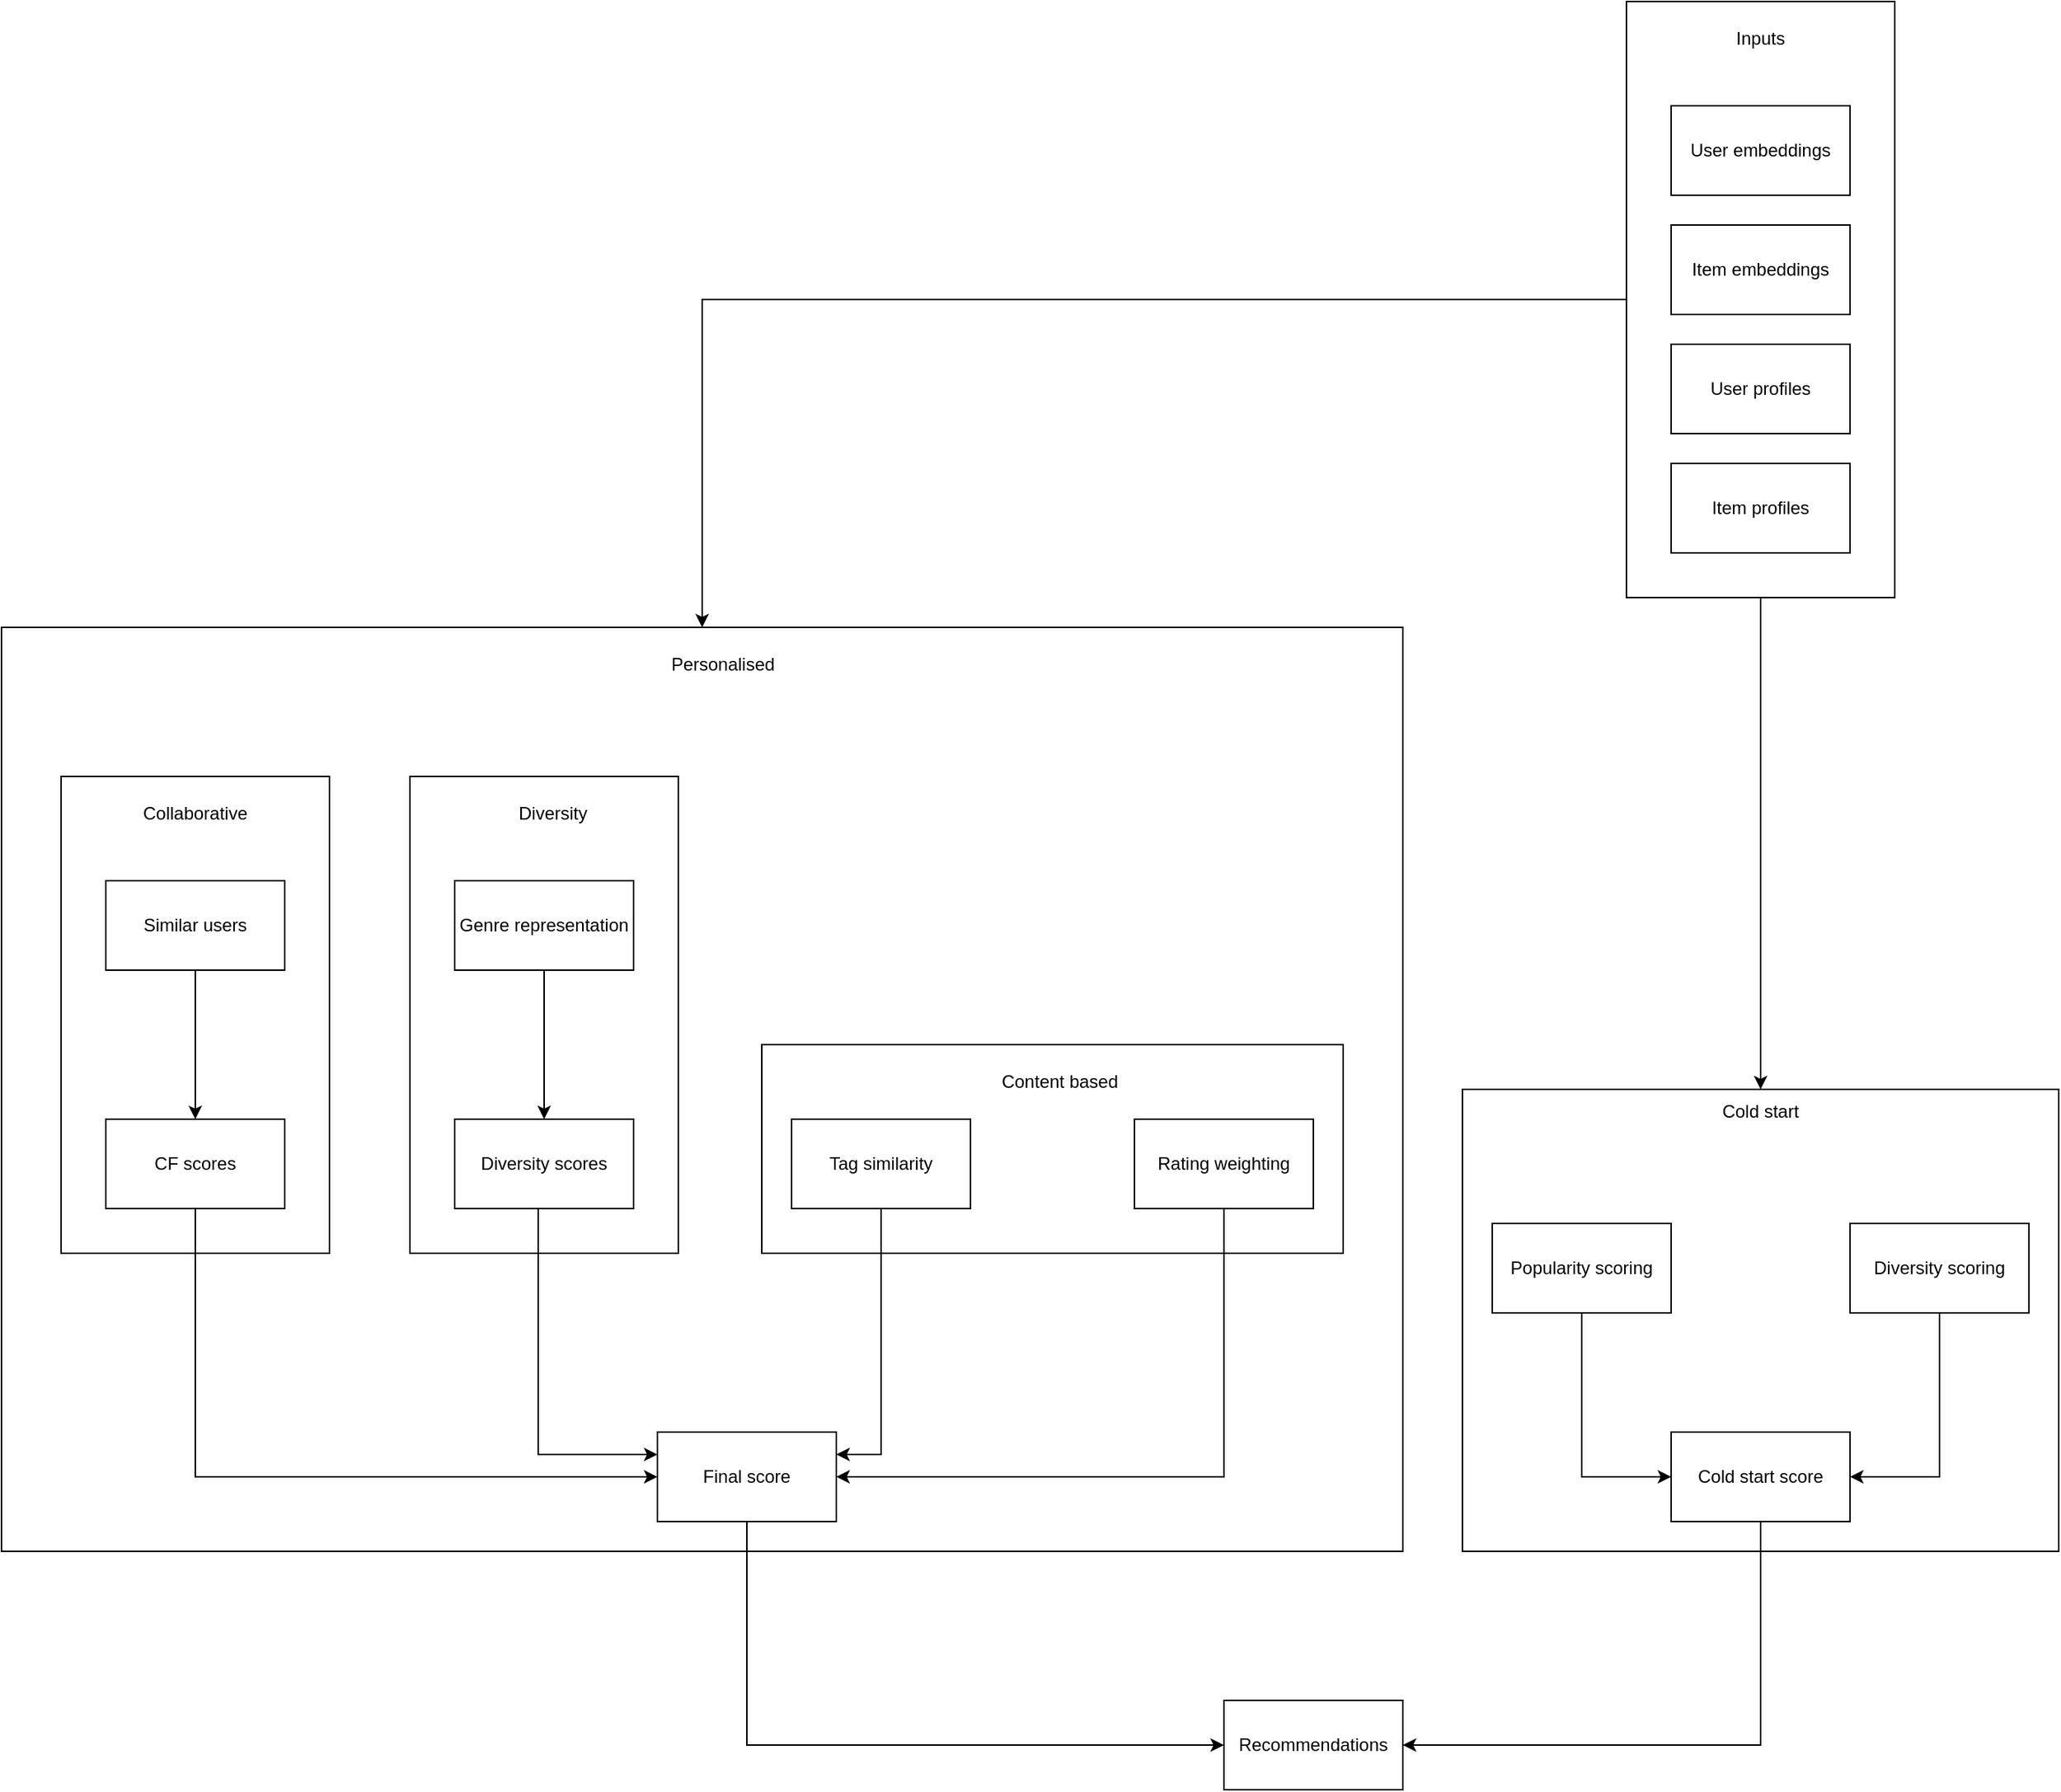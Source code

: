 <mxfile version="23.1.6" type="device">
  <diagram name="Page-1" id="lL6sUfZ18ssif5lyLuVA">
    <mxGraphModel dx="1050" dy="1726" grid="1" gridSize="10" guides="1" tooltips="1" connect="1" arrows="1" fold="1" page="1" pageScale="1" pageWidth="827" pageHeight="1169" math="0" shadow="0">
      <root>
        <mxCell id="0" />
        <mxCell id="1" parent="0" />
        <mxCell id="MWFJ0ZS3vIOTSsvf2V8_-37" style="edgeStyle=orthogonalEdgeStyle;rounded=0;orthogonalLoop=1;jettySize=auto;html=1;entryX=0.5;entryY=0;entryDx=0;entryDy=0;" edge="1" parent="1" source="MWFJ0ZS3vIOTSsvf2V8_-1" target="MWFJ0ZS3vIOTSsvf2V8_-3">
          <mxGeometry relative="1" as="geometry" />
        </mxCell>
        <mxCell id="MWFJ0ZS3vIOTSsvf2V8_-1" value="Similar users" style="rounded=0;whiteSpace=wrap;html=1;" vertex="1" parent="1">
          <mxGeometry x="120" y="170" width="120" height="60" as="geometry" />
        </mxCell>
        <mxCell id="MWFJ0ZS3vIOTSsvf2V8_-38" style="edgeStyle=orthogonalEdgeStyle;rounded=0;orthogonalLoop=1;jettySize=auto;html=1;entryX=0.5;entryY=0;entryDx=0;entryDy=0;" edge="1" parent="1" source="MWFJ0ZS3vIOTSsvf2V8_-2" target="MWFJ0ZS3vIOTSsvf2V8_-4">
          <mxGeometry relative="1" as="geometry" />
        </mxCell>
        <mxCell id="MWFJ0ZS3vIOTSsvf2V8_-2" value="Genre representation" style="rounded=0;whiteSpace=wrap;html=1;" vertex="1" parent="1">
          <mxGeometry x="354" y="170" width="120" height="60" as="geometry" />
        </mxCell>
        <mxCell id="MWFJ0ZS3vIOTSsvf2V8_-36" style="edgeStyle=orthogonalEdgeStyle;rounded=0;orthogonalLoop=1;jettySize=auto;html=1;entryX=0;entryY=0.5;entryDx=0;entryDy=0;" edge="1" parent="1" source="MWFJ0ZS3vIOTSsvf2V8_-3" target="MWFJ0ZS3vIOTSsvf2V8_-7">
          <mxGeometry relative="1" as="geometry">
            <Array as="points">
              <mxPoint x="180" y="570" />
            </Array>
          </mxGeometry>
        </mxCell>
        <mxCell id="MWFJ0ZS3vIOTSsvf2V8_-3" value="CF scores" style="rounded=0;whiteSpace=wrap;html=1;" vertex="1" parent="1">
          <mxGeometry x="120" y="330" width="120" height="60" as="geometry" />
        </mxCell>
        <mxCell id="MWFJ0ZS3vIOTSsvf2V8_-35" style="edgeStyle=orthogonalEdgeStyle;rounded=0;orthogonalLoop=1;jettySize=auto;html=1;entryX=0;entryY=0.25;entryDx=0;entryDy=0;" edge="1" parent="1" source="MWFJ0ZS3vIOTSsvf2V8_-4" target="MWFJ0ZS3vIOTSsvf2V8_-7">
          <mxGeometry relative="1" as="geometry">
            <Array as="points">
              <mxPoint x="410" y="555" />
            </Array>
          </mxGeometry>
        </mxCell>
        <mxCell id="MWFJ0ZS3vIOTSsvf2V8_-4" value="Diversity scores" style="rounded=0;whiteSpace=wrap;html=1;" vertex="1" parent="1">
          <mxGeometry x="354" y="330" width="120" height="60" as="geometry" />
        </mxCell>
        <mxCell id="MWFJ0ZS3vIOTSsvf2V8_-33" style="edgeStyle=orthogonalEdgeStyle;rounded=0;orthogonalLoop=1;jettySize=auto;html=1;entryX=1;entryY=0.25;entryDx=0;entryDy=0;" edge="1" parent="1" source="MWFJ0ZS3vIOTSsvf2V8_-5" target="MWFJ0ZS3vIOTSsvf2V8_-7">
          <mxGeometry relative="1" as="geometry" />
        </mxCell>
        <mxCell id="MWFJ0ZS3vIOTSsvf2V8_-5" value="Tag similarity" style="rounded=0;whiteSpace=wrap;html=1;" vertex="1" parent="1">
          <mxGeometry x="580" y="330" width="120" height="60" as="geometry" />
        </mxCell>
        <mxCell id="MWFJ0ZS3vIOTSsvf2V8_-34" style="edgeStyle=orthogonalEdgeStyle;rounded=0;orthogonalLoop=1;jettySize=auto;html=1;entryX=1;entryY=0.5;entryDx=0;entryDy=0;" edge="1" parent="1" source="MWFJ0ZS3vIOTSsvf2V8_-6" target="MWFJ0ZS3vIOTSsvf2V8_-7">
          <mxGeometry relative="1" as="geometry">
            <Array as="points">
              <mxPoint x="870" y="570" />
            </Array>
          </mxGeometry>
        </mxCell>
        <mxCell id="MWFJ0ZS3vIOTSsvf2V8_-6" value="Rating weighting" style="rounded=0;whiteSpace=wrap;html=1;" vertex="1" parent="1">
          <mxGeometry x="810" y="330" width="120" height="60" as="geometry" />
        </mxCell>
        <mxCell id="MWFJ0ZS3vIOTSsvf2V8_-32" style="edgeStyle=orthogonalEdgeStyle;rounded=0;orthogonalLoop=1;jettySize=auto;html=1;entryX=0;entryY=0.5;entryDx=0;entryDy=0;" edge="1" parent="1" source="MWFJ0ZS3vIOTSsvf2V8_-7" target="MWFJ0ZS3vIOTSsvf2V8_-27">
          <mxGeometry relative="1" as="geometry">
            <Array as="points">
              <mxPoint x="550" y="750" />
            </Array>
          </mxGeometry>
        </mxCell>
        <mxCell id="MWFJ0ZS3vIOTSsvf2V8_-7" value="Final score" style="rounded=0;whiteSpace=wrap;html=1;" vertex="1" parent="1">
          <mxGeometry x="490" y="540" width="120" height="60" as="geometry" />
        </mxCell>
        <mxCell id="MWFJ0ZS3vIOTSsvf2V8_-9" value="" style="rounded=0;whiteSpace=wrap;html=1;fillColor=none;" vertex="1" parent="1">
          <mxGeometry x="90" y="100" width="180" height="320" as="geometry" />
        </mxCell>
        <mxCell id="MWFJ0ZS3vIOTSsvf2V8_-11" value="Collaborative" style="text;html=1;align=center;verticalAlign=middle;whiteSpace=wrap;rounded=0;" vertex="1" parent="1">
          <mxGeometry x="150" y="110" width="60" height="30" as="geometry" />
        </mxCell>
        <mxCell id="MWFJ0ZS3vIOTSsvf2V8_-12" value="Diversity" style="text;html=1;align=center;verticalAlign=middle;whiteSpace=wrap;rounded=0;" vertex="1" parent="1">
          <mxGeometry x="390" y="110" width="60" height="30" as="geometry" />
        </mxCell>
        <mxCell id="MWFJ0ZS3vIOTSsvf2V8_-13" value="Content based" style="text;html=1;align=center;verticalAlign=middle;whiteSpace=wrap;rounded=0;" vertex="1" parent="1">
          <mxGeometry x="710" y="290" width="100" height="30" as="geometry" />
        </mxCell>
        <mxCell id="MWFJ0ZS3vIOTSsvf2V8_-28" style="edgeStyle=orthogonalEdgeStyle;rounded=0;orthogonalLoop=1;jettySize=auto;html=1;entryX=0;entryY=0.5;entryDx=0;entryDy=0;" edge="1" parent="1" source="MWFJ0ZS3vIOTSsvf2V8_-14" target="MWFJ0ZS3vIOTSsvf2V8_-18">
          <mxGeometry relative="1" as="geometry" />
        </mxCell>
        <mxCell id="MWFJ0ZS3vIOTSsvf2V8_-14" value="Popularity scoring" style="rounded=0;whiteSpace=wrap;html=1;" vertex="1" parent="1">
          <mxGeometry x="1050" y="400" width="120" height="60" as="geometry" />
        </mxCell>
        <mxCell id="MWFJ0ZS3vIOTSsvf2V8_-29" style="edgeStyle=orthogonalEdgeStyle;rounded=0;orthogonalLoop=1;jettySize=auto;html=1;entryX=1;entryY=0.5;entryDx=0;entryDy=0;" edge="1" parent="1" source="MWFJ0ZS3vIOTSsvf2V8_-15" target="MWFJ0ZS3vIOTSsvf2V8_-18">
          <mxGeometry relative="1" as="geometry" />
        </mxCell>
        <mxCell id="MWFJ0ZS3vIOTSsvf2V8_-15" value="Diversity scoring" style="rounded=0;whiteSpace=wrap;html=1;" vertex="1" parent="1">
          <mxGeometry x="1290" y="400" width="120" height="60" as="geometry" />
        </mxCell>
        <mxCell id="MWFJ0ZS3vIOTSsvf2V8_-17" value="Cold start" style="text;html=1;align=center;verticalAlign=middle;whiteSpace=wrap;rounded=0;" vertex="1" parent="1">
          <mxGeometry x="1180" y="310" width="100" height="30" as="geometry" />
        </mxCell>
        <mxCell id="MWFJ0ZS3vIOTSsvf2V8_-30" style="edgeStyle=orthogonalEdgeStyle;rounded=0;orthogonalLoop=1;jettySize=auto;html=1;exitX=0.5;exitY=1;exitDx=0;exitDy=0;entryX=1;entryY=0.5;entryDx=0;entryDy=0;" edge="1" parent="1" source="MWFJ0ZS3vIOTSsvf2V8_-18" target="MWFJ0ZS3vIOTSsvf2V8_-27">
          <mxGeometry relative="1" as="geometry" />
        </mxCell>
        <mxCell id="MWFJ0ZS3vIOTSsvf2V8_-18" value="Cold start score" style="rounded=0;whiteSpace=wrap;html=1;" vertex="1" parent="1">
          <mxGeometry x="1170" y="540" width="120" height="60" as="geometry" />
        </mxCell>
        <mxCell id="MWFJ0ZS3vIOTSsvf2V8_-20" value="User embeddings" style="rounded=0;whiteSpace=wrap;html=1;" vertex="1" parent="1">
          <mxGeometry x="1170" y="-350" width="120" height="60" as="geometry" />
        </mxCell>
        <mxCell id="MWFJ0ZS3vIOTSsvf2V8_-21" value="Item embeddings" style="rounded=0;whiteSpace=wrap;html=1;" vertex="1" parent="1">
          <mxGeometry x="1170" y="-270" width="120" height="60" as="geometry" />
        </mxCell>
        <mxCell id="MWFJ0ZS3vIOTSsvf2V8_-23" value="Inputs" style="text;html=1;align=center;verticalAlign=middle;whiteSpace=wrap;rounded=0;" vertex="1" parent="1">
          <mxGeometry x="1200" y="-410" width="60" height="30" as="geometry" />
        </mxCell>
        <mxCell id="MWFJ0ZS3vIOTSsvf2V8_-24" value="User profiles" style="rounded=0;whiteSpace=wrap;html=1;" vertex="1" parent="1">
          <mxGeometry x="1170" y="-190" width="120" height="60" as="geometry" />
        </mxCell>
        <mxCell id="MWFJ0ZS3vIOTSsvf2V8_-25" value="Item profiles" style="rounded=0;whiteSpace=wrap;html=1;" vertex="1" parent="1">
          <mxGeometry x="1170" y="-110" width="120" height="60" as="geometry" />
        </mxCell>
        <mxCell id="MWFJ0ZS3vIOTSsvf2V8_-45" style="edgeStyle=orthogonalEdgeStyle;rounded=0;orthogonalLoop=1;jettySize=auto;html=1;entryX=0.5;entryY=0;entryDx=0;entryDy=0;" edge="1" parent="1" source="MWFJ0ZS3vIOTSsvf2V8_-26" target="MWFJ0ZS3vIOTSsvf2V8_-42">
          <mxGeometry relative="1" as="geometry" />
        </mxCell>
        <mxCell id="MWFJ0ZS3vIOTSsvf2V8_-46" style="edgeStyle=orthogonalEdgeStyle;rounded=0;orthogonalLoop=1;jettySize=auto;html=1;entryX=0.5;entryY=0;entryDx=0;entryDy=0;" edge="1" parent="1" source="MWFJ0ZS3vIOTSsvf2V8_-26" target="MWFJ0ZS3vIOTSsvf2V8_-41">
          <mxGeometry relative="1" as="geometry" />
        </mxCell>
        <mxCell id="MWFJ0ZS3vIOTSsvf2V8_-26" value="" style="rounded=0;whiteSpace=wrap;html=1;fillColor=none;" vertex="1" parent="1">
          <mxGeometry x="1140" y="-420" width="180" height="400" as="geometry" />
        </mxCell>
        <mxCell id="MWFJ0ZS3vIOTSsvf2V8_-27" value="Recommendations" style="rounded=0;whiteSpace=wrap;html=1;" vertex="1" parent="1">
          <mxGeometry x="870" y="720" width="120" height="60" as="geometry" />
        </mxCell>
        <mxCell id="MWFJ0ZS3vIOTSsvf2V8_-39" value="" style="rounded=0;whiteSpace=wrap;html=1;fillColor=none;" vertex="1" parent="1">
          <mxGeometry x="324" y="100" width="180" height="320" as="geometry" />
        </mxCell>
        <mxCell id="MWFJ0ZS3vIOTSsvf2V8_-40" value="" style="rounded=0;whiteSpace=wrap;html=1;fillColor=none;" vertex="1" parent="1">
          <mxGeometry x="560" y="280" width="390" height="140" as="geometry" />
        </mxCell>
        <mxCell id="MWFJ0ZS3vIOTSsvf2V8_-41" value="" style="rounded=0;whiteSpace=wrap;html=1;fillColor=none;" vertex="1" parent="1">
          <mxGeometry x="1030" y="310" width="400" height="310" as="geometry" />
        </mxCell>
        <mxCell id="MWFJ0ZS3vIOTSsvf2V8_-42" value="" style="rounded=0;whiteSpace=wrap;html=1;fillColor=none;" vertex="1" parent="1">
          <mxGeometry x="50" width="940" height="620" as="geometry" />
        </mxCell>
        <mxCell id="MWFJ0ZS3vIOTSsvf2V8_-43" value="Personalised" style="text;html=1;align=center;verticalAlign=middle;whiteSpace=wrap;rounded=0;" vertex="1" parent="1">
          <mxGeometry x="504" y="10" width="60" height="30" as="geometry" />
        </mxCell>
      </root>
    </mxGraphModel>
  </diagram>
</mxfile>

